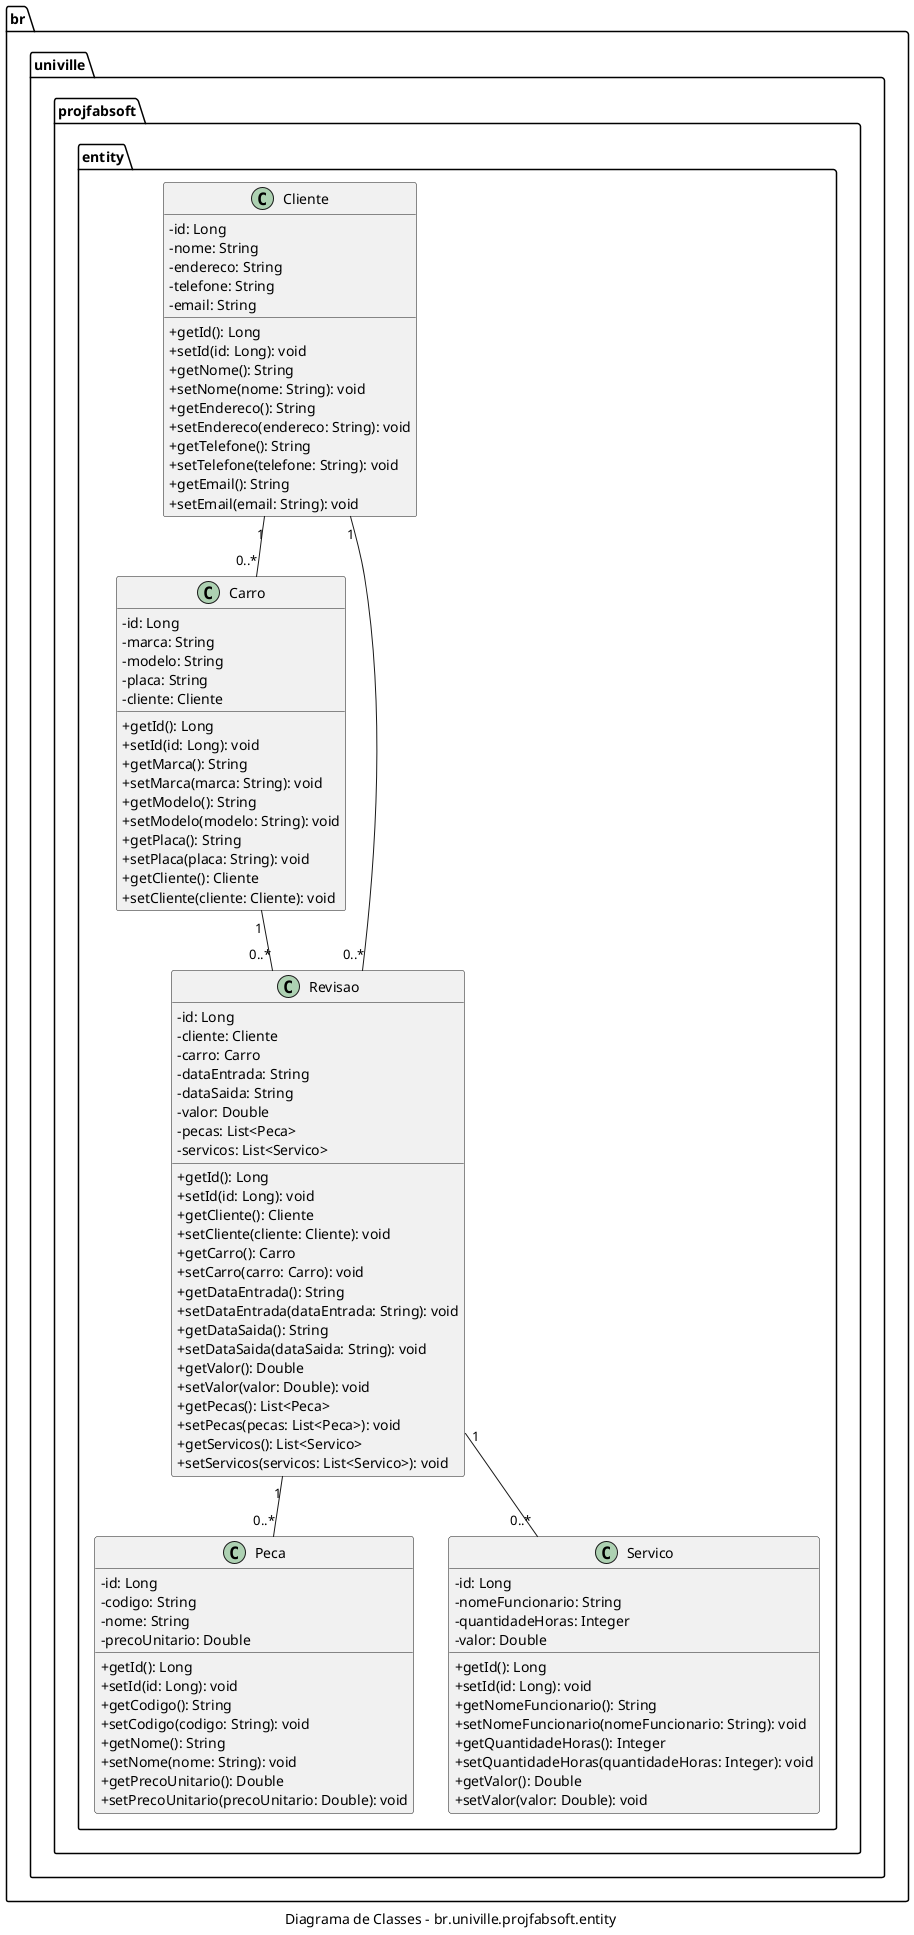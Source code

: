 @startuml
skinparam classAttributeIconSize 0
caption Diagrama de Classes - br.univille.projfabsoft.entity

package br.univille.projfabsoft.entity {
    class Cliente {
        - id: Long
        - nome: String
        - endereco: String
        - telefone: String
        - email: String
        + getId(): Long
        + setId(id: Long): void
        + getNome(): String
        + setNome(nome: String): void
        + getEndereco(): String
        + setEndereco(endereco: String): void
        + getTelefone(): String
        + setTelefone(telefone: String): void
        + getEmail(): String
        + setEmail(email: String): void
    }

    class Carro {
        - id: Long
        - marca: String
        - modelo: String
        - placa: String
        - cliente: Cliente
        + getId(): Long
        + setId(id: Long): void
        + getMarca(): String
        + setMarca(marca: String): void
        + getModelo(): String
        + setModelo(modelo: String): void
        + getPlaca(): String
        + setPlaca(placa: String): void
        + getCliente(): Cliente
        + setCliente(cliente: Cliente): void
    }

    class Revisao {
        - id: Long
        - cliente: Cliente
        - carro: Carro
        - dataEntrada: String
        - dataSaida: String
        - valor: Double
        - pecas: List<Peca>
        - servicos: List<Servico>
        + getId(): Long
        + setId(id: Long): void
        + getCliente(): Cliente
        + setCliente(cliente: Cliente): void
        + getCarro(): Carro
        + setCarro(carro: Carro): void
        + getDataEntrada(): String
        + setDataEntrada(dataEntrada: String): void
        + getDataSaida(): String
        + setDataSaida(dataSaida: String): void
        + getValor(): Double
        + setValor(valor: Double): void
        + getPecas(): List<Peca>
        + setPecas(pecas: List<Peca>): void
        + getServicos(): List<Servico>
        + setServicos(servicos: List<Servico>): void
    }

    class Peca {
        - id: Long
        - codigo: String
        - nome: String
        - precoUnitario: Double
        + getId(): Long
        + setId(id: Long): void
        + getCodigo(): String
        + setCodigo(codigo: String): void
        + getNome(): String
        + setNome(nome: String): void
        + getPrecoUnitario(): Double
        + setPrecoUnitario(precoUnitario: Double): void
    }

    class Servico {
        - id: Long
        - nomeFuncionario: String
        - quantidadeHoras: Integer
        - valor: Double
        + getId(): Long
        + setId(id: Long): void
        + getNomeFuncionario(): String
        + setNomeFuncionario(nomeFuncionario: String): void
        + getQuantidadeHoras(): Integer
        + setQuantidadeHoras(quantidadeHoras: Integer): void
        + getValor(): Double
        + setValor(valor: Double): void
    }

    Cliente "1" -- "0..*" Carro
    Cliente "1" -- "0..*" Revisao
    Carro "1" -- "0..*" Revisao
    Revisao "1" -- "0..*" Peca
    Revisao "1" -- "0..*" Servico
}
@enduml